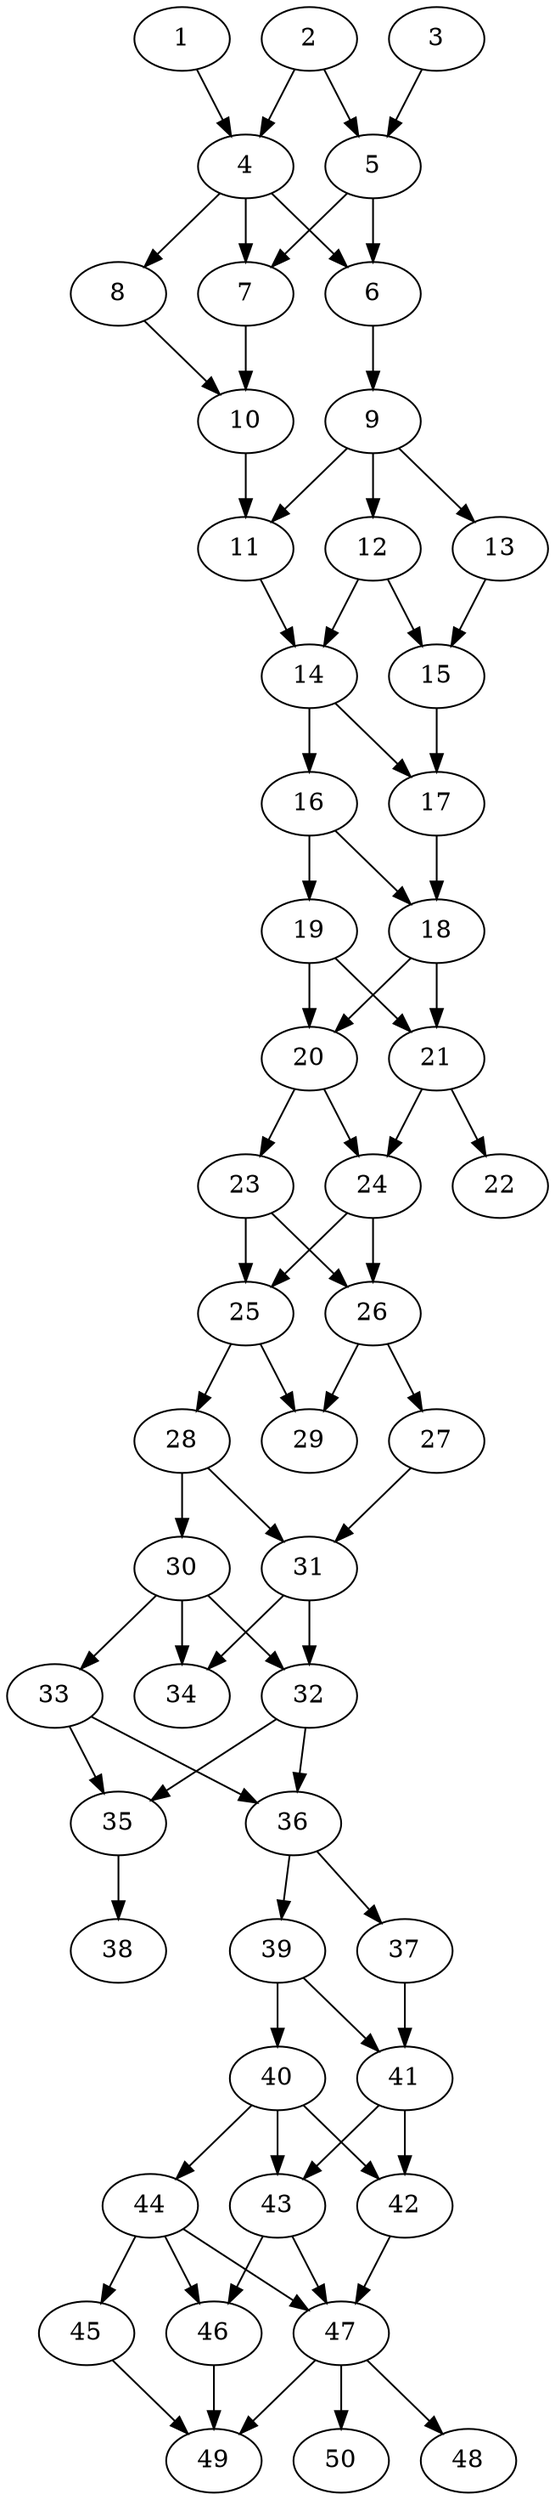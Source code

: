 // DAG automatically generated by daggen at Thu Oct  3 14:07:57 2019
// ./daggen --dot -n 50 --ccr 0.3 --fat 0.3 --regular 0.9 --density 0.7 --mindata 5242880 --maxdata 52428800 
digraph G {
  1 [size="152214187", alpha="0.16", expect_size="45664256"] 
  1 -> 4 [size ="45664256"]
  2 [size="38922240", alpha="0.12", expect_size="11676672"] 
  2 -> 4 [size ="11676672"]
  2 -> 5 [size ="11676672"]
  3 [size="98549760", alpha="0.03", expect_size="29564928"] 
  3 -> 5 [size ="29564928"]
  4 [size="79988053", alpha="0.19", expect_size="23996416"] 
  4 -> 6 [size ="23996416"]
  4 -> 7 [size ="23996416"]
  4 -> 8 [size ="23996416"]
  5 [size="154600107", alpha="0.03", expect_size="46380032"] 
  5 -> 6 [size ="46380032"]
  5 -> 7 [size ="46380032"]
  6 [size="131331413", alpha="0.09", expect_size="39399424"] 
  6 -> 9 [size ="39399424"]
  7 [size="49288533", alpha="0.05", expect_size="14786560"] 
  7 -> 10 [size ="14786560"]
  8 [size="67085653", alpha="0.05", expect_size="20125696"] 
  8 -> 10 [size ="20125696"]
  9 [size="51042987", alpha="0.01", expect_size="15312896"] 
  9 -> 11 [size ="15312896"]
  9 -> 12 [size ="15312896"]
  9 -> 13 [size ="15312896"]
  10 [size="57890133", alpha="0.00", expect_size="17367040"] 
  10 -> 11 [size ="17367040"]
  11 [size="41400320", alpha="0.08", expect_size="12420096"] 
  11 -> 14 [size ="12420096"]
  12 [size="166191787", alpha="0.10", expect_size="49857536"] 
  12 -> 14 [size ="49857536"]
  12 -> 15 [size ="49857536"]
  13 [size="101106347", alpha="0.10", expect_size="30331904"] 
  13 -> 15 [size ="30331904"]
  14 [size="125494613", alpha="0.01", expect_size="37648384"] 
  14 -> 16 [size ="37648384"]
  14 -> 17 [size ="37648384"]
  15 [size="115831467", alpha="0.03", expect_size="34749440"] 
  15 -> 17 [size ="34749440"]
  16 [size="142803627", alpha="0.06", expect_size="42841088"] 
  16 -> 18 [size ="42841088"]
  16 -> 19 [size ="42841088"]
  17 [size="53278720", alpha="0.14", expect_size="15983616"] 
  17 -> 18 [size ="15983616"]
  18 [size="90531840", alpha="0.02", expect_size="27159552"] 
  18 -> 20 [size ="27159552"]
  18 -> 21 [size ="27159552"]
  19 [size="133703680", alpha="0.11", expect_size="40111104"] 
  19 -> 20 [size ="40111104"]
  19 -> 21 [size ="40111104"]
  20 [size="144844800", alpha="0.18", expect_size="43453440"] 
  20 -> 23 [size ="43453440"]
  20 -> 24 [size ="43453440"]
  21 [size="145271467", alpha="0.02", expect_size="43581440"] 
  21 -> 22 [size ="43581440"]
  21 -> 24 [size ="43581440"]
  22 [size="54811307", alpha="0.08", expect_size="16443392"] 
  23 [size="136618667", alpha="0.05", expect_size="40985600"] 
  23 -> 25 [size ="40985600"]
  23 -> 26 [size ="40985600"]
  24 [size="59982507", alpha="0.10", expect_size="17994752"] 
  24 -> 25 [size ="17994752"]
  24 -> 26 [size ="17994752"]
  25 [size="70898347", alpha="0.12", expect_size="21269504"] 
  25 -> 28 [size ="21269504"]
  25 -> 29 [size ="21269504"]
  26 [size="95385600", alpha="0.09", expect_size="28615680"] 
  26 -> 27 [size ="28615680"]
  26 -> 29 [size ="28615680"]
  27 [size="140021760", alpha="0.10", expect_size="42006528"] 
  27 -> 31 [size ="42006528"]
  28 [size="92719787", alpha="0.17", expect_size="27815936"] 
  28 -> 30 [size ="27815936"]
  28 -> 31 [size ="27815936"]
  29 [size="110233600", alpha="0.09", expect_size="33070080"] 
  30 [size="38645760", alpha="0.05", expect_size="11593728"] 
  30 -> 32 [size ="11593728"]
  30 -> 33 [size ="11593728"]
  30 -> 34 [size ="11593728"]
  31 [size="20251307", alpha="0.05", expect_size="6075392"] 
  31 -> 32 [size ="6075392"]
  31 -> 34 [size ="6075392"]
  32 [size="32505173", alpha="0.03", expect_size="9751552"] 
  32 -> 35 [size ="9751552"]
  32 -> 36 [size ="9751552"]
  33 [size="96853333", alpha="0.12", expect_size="29056000"] 
  33 -> 35 [size ="29056000"]
  33 -> 36 [size ="29056000"]
  34 [size="137089707", alpha="0.15", expect_size="41126912"] 
  35 [size="58436267", alpha="0.11", expect_size="17530880"] 
  35 -> 38 [size ="17530880"]
  36 [size="155303253", alpha="0.02", expect_size="46590976"] 
  36 -> 37 [size ="46590976"]
  36 -> 39 [size ="46590976"]
  37 [size="69690027", alpha="0.18", expect_size="20907008"] 
  37 -> 41 [size ="20907008"]
  38 [size="147981653", alpha="0.03", expect_size="44394496"] 
  39 [size="125218133", alpha="0.03", expect_size="37565440"] 
  39 -> 40 [size ="37565440"]
  39 -> 41 [size ="37565440"]
  40 [size="34969600", alpha="0.19", expect_size="10490880"] 
  40 -> 42 [size ="10490880"]
  40 -> 43 [size ="10490880"]
  40 -> 44 [size ="10490880"]
  41 [size="74936320", alpha="0.11", expect_size="22480896"] 
  41 -> 42 [size ="22480896"]
  41 -> 43 [size ="22480896"]
  42 [size="111762773", alpha="0.09", expect_size="33528832"] 
  42 -> 47 [size ="33528832"]
  43 [size="136874667", alpha="0.01", expect_size="41062400"] 
  43 -> 46 [size ="41062400"]
  43 -> 47 [size ="41062400"]
  44 [size="76619093", alpha="0.19", expect_size="22985728"] 
  44 -> 45 [size ="22985728"]
  44 -> 46 [size ="22985728"]
  44 -> 47 [size ="22985728"]
  45 [size="39021227", alpha="0.03", expect_size="11706368"] 
  45 -> 49 [size ="11706368"]
  46 [size="122436267", alpha="0.17", expect_size="36730880"] 
  46 -> 49 [size ="36730880"]
  47 [size="137622187", alpha="0.07", expect_size="41286656"] 
  47 -> 48 [size ="41286656"]
  47 -> 49 [size ="41286656"]
  47 -> 50 [size ="41286656"]
  48 [size="120374613", alpha="0.07", expect_size="36112384"] 
  49 [size="143759360", alpha="0.18", expect_size="43127808"] 
  50 [size="166717440", alpha="0.12", expect_size="50015232"] 
}
